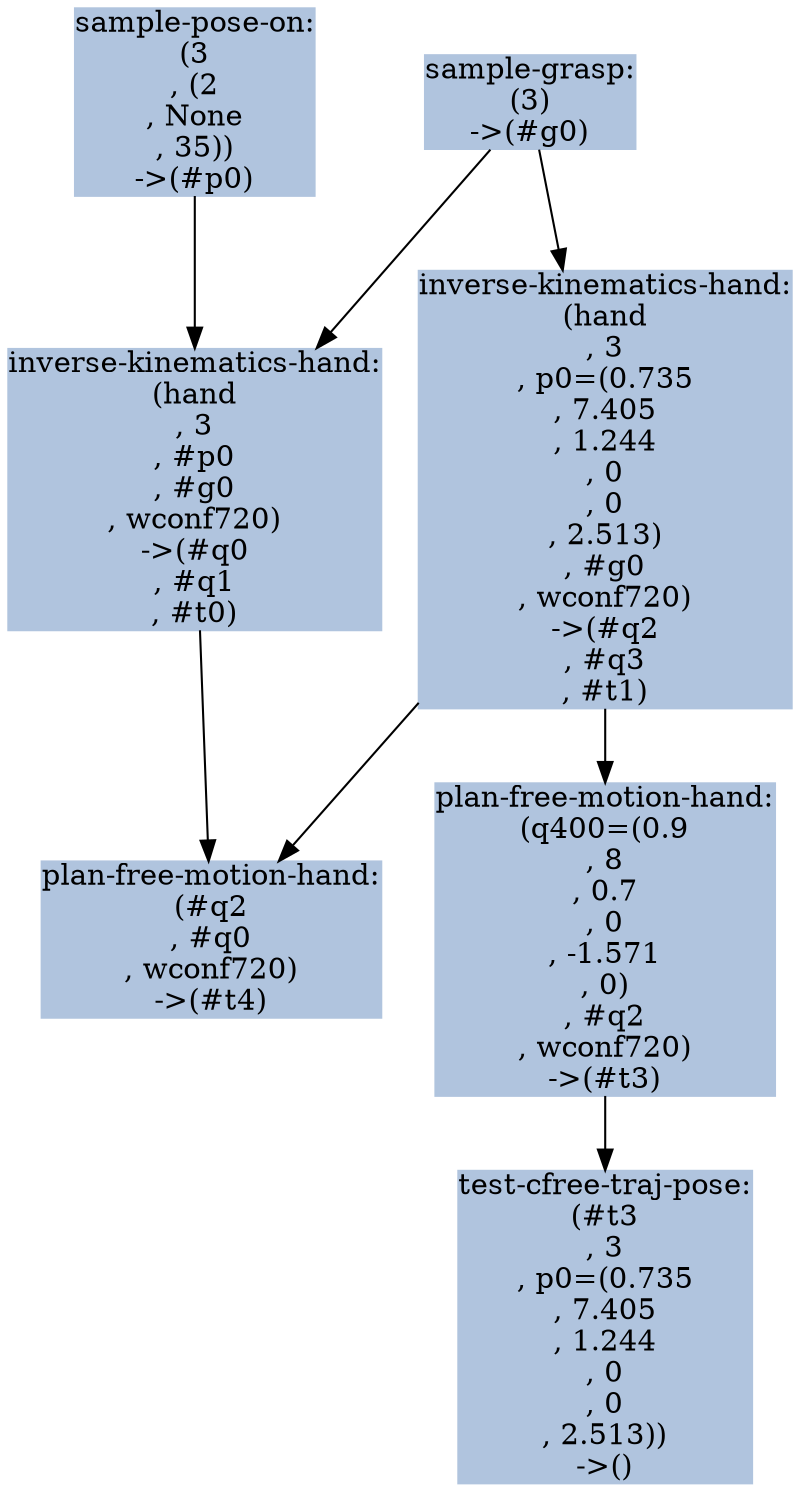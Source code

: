 strict digraph "" {
	graph [bb="0,0,376,708",
		dpi=300,
		outputMode=nodesfirst
	];
	node [color=LightSteelBlue,
		fontcolor=black,
		height=0.02,
		label="\N",
		margin=0,
		shape=box,
		style=filled,
		width=0
	];
	"sample-pose-on:
(3
, (2
, None
, 35))
->(#p0)"	[height=1.25,
		pos="89.5,663",
		width=1.5972];
	"inverse-kinematics-hand:
(hand
, 3
, #p0
, #g0
, wconf720)
->(#q0
, #q1
, #t0)"	[height=1.875,
		pos="89.5,477",
		width=2.4861];
	"sample-pose-on:
(3
, (2
, None
, 35))
->(#p0)" -> "inverse-kinematics-hand:
(hand
, 3
, #p0
, #g0
, wconf720)
->(#q0
, #q1
, #t0)"	[pos="e,89.5,544.73 89.5,617.93 89.5,599.02 89.5,576.37 89.5,554.85"];
	"plan-free-motion-hand:
(#q2
, #q0
, wconf720)
->(#t4)"	[height=1.0417,
		pos="97.5,261",
		width=2.2639];
	"inverse-kinematics-hand:
(hand
, 3
, #p0
, #g0
, wconf720)
->(#q0
, #q1
, #t0)" -> "plan-free-motion-hand:
(#q2
, #q0
, wconf720)
->(#t4)"	[pos="e,96.132,298.59 91.987,409.46 93.21,376.76 94.654,338.13 95.757,308.62"];
	"sample-grasp:
(3)
->(#g0)"	[height=0.625,
		pos="250.5,663",
		width=1.4028];
	"sample-grasp:
(3)
->(#g0)" -> "inverse-kinematics-hand:
(hand
, 3
, #p0
, #g0
, wconf720)
->(#q0
, #q1
, #t0)"	[pos="e,148.01,544.87 231.4,640.17 212.43,618.49 182.26,584.01 154.61,552.41"];
	"inverse-kinematics-hand:
(hand
, 3
, p0=(0.735
, 7.405
, 1.244
, 0
, 0
, 2.513)
, #g0
, wconf720)
->(#q2
, #q3
, #t1)"	[height=2.9167,
		pos="286.5,477",
		width=2.4861];
	"sample-grasp:
(3)
->(#g0)" -> "inverse-kinematics-hand:
(hand
, 3
, p0=(0.735
, 7.405
, 1.244
, 0
, 0
, 2.513)
, #g0
, wconf720)
->(#q2
, #q3
, #t1)"	[pos="e,266.11,582.22 254.77,640.17 257.25,627.5 260.58,610.46 264.16,592.18"];
	"inverse-kinematics-hand:
(hand
, 3
, p0=(0.735
, 7.405
, 1.244
, 0
, 0
, 2.513)
, #g0
, wconf720)
->(#q2
, #q3
, #t1)" -> "plan-free-motion-hand:
(#q2
, #q0
, wconf720)
->(#t4)"	[pos="e,129.81,298.58 196.98,374.64 175.76,350.61 154.19,326.19 136.59,306.27"];
	"plan-free-motion-hand:
(q400=(0.9
, 8
, 0.7
, 0
, -1.571
, 0)
, #q2
, wconf720)
->(#t3)"	[height=2.0833,
		pos="286.5,261",
		width=2.2639];
	"inverse-kinematics-hand:
(hand
, 3
, p0=(0.735
, 7.405
, 1.244
, 0
, 0
, 2.513)
, #g0
, wconf720)
->(#q2
, #q3
, #t1)" -> "plan-free-motion-hand:
(q400=(0.9
, 8
, 0.7
, 0
, -1.571
, 0)
, #q2
, wconf720)
->(#t3)"	[pos="e,286.5,336.25 286.5,371.82 286.5,363.28 286.5,354.72 286.5,346.35"];
	"test-cfree-traj-pose:
(#t3
, 3
, p0=(0.735
, 7.405
, 1.244
, 0
, 0
, 2.513))
->()"	[height=2.0833,
		pos="286.5,75",
		width=1.9583];
	"plan-free-motion-hand:
(q400=(0.9
, 8
, 0.7
, 0
, -1.571
, 0)
, #q2
, wconf720)
->(#t3)" -> "test-cfree-traj-pose:
(#t3
, 3
, p0=(0.735
, 7.405
, 1.244
, 0
, 0
, 2.513))
->()"	[pos="e,286.5,150.19 286.5,185.96 286.5,177.49 286.5,168.81 286.5,160.22"];
}
